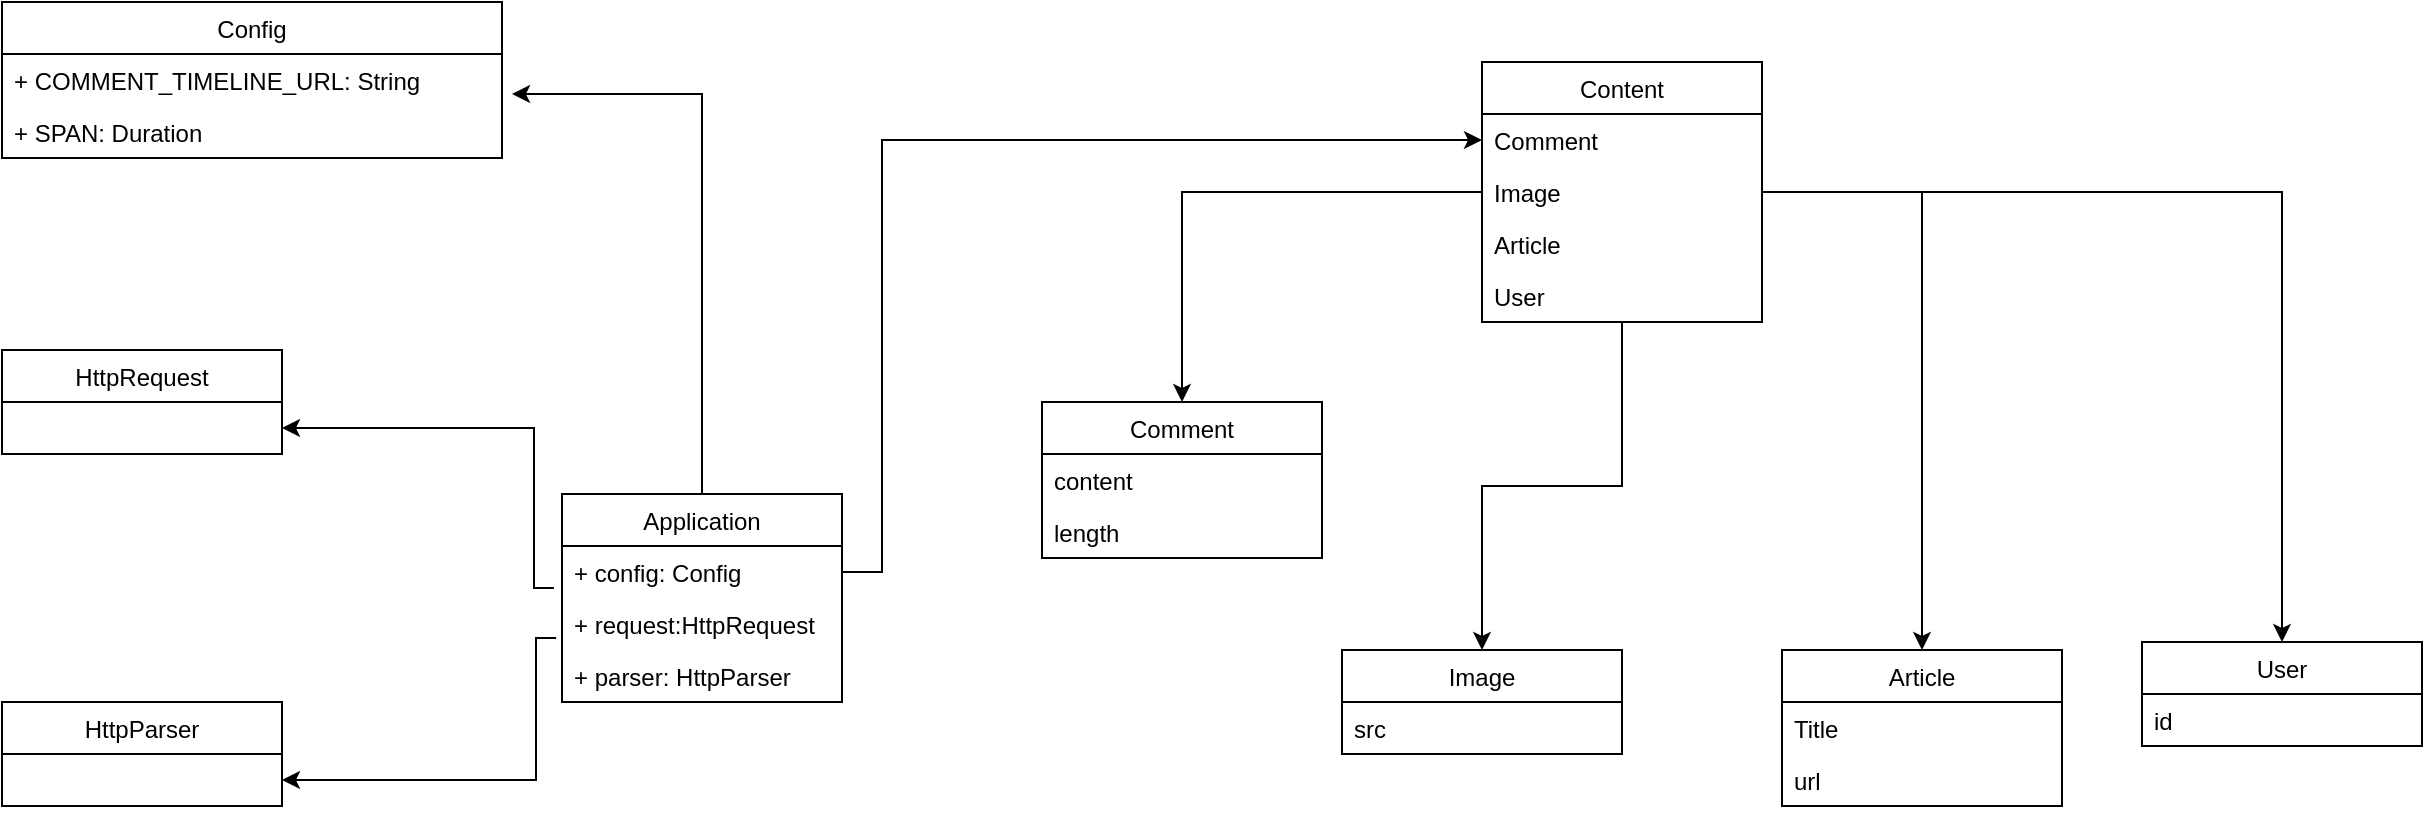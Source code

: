 <mxfile>
    <diagram id="__ODvJQt5nC0kvdn8f0h" name="ページ1">
        <mxGraphModel dx="833" dy="467" grid="1" gridSize="10" guides="1" tooltips="1" connect="1" arrows="1" fold="1" page="1" pageScale="1" pageWidth="1654" pageHeight="2336" math="0" shadow="0">
            <root>
                <mxCell id="0"/>
                <mxCell id="1" parent="0"/>
                <mxCell id="sHaU1hGDwePTZCBr7m-u-2" value="HttpRequest" style="swimlane;fontStyle=0;childLayout=stackLayout;horizontal=1;startSize=26;fillColor=none;horizontalStack=0;resizeParent=1;resizeParentMax=0;resizeLast=0;collapsible=1;marginBottom=0;" parent="1" vertex="1">
                    <mxGeometry x="90" y="204" width="140" height="52" as="geometry"/>
                </mxCell>
                <mxCell id="sHaU1hGDwePTZCBr7m-u-6" value="HttpParser" style="swimlane;fontStyle=0;childLayout=stackLayout;horizontal=1;startSize=26;fillColor=none;horizontalStack=0;resizeParent=1;resizeParentMax=0;resizeLast=0;collapsible=1;marginBottom=0;" parent="1" vertex="1">
                    <mxGeometry x="90" y="380" width="140" height="52" as="geometry"/>
                </mxCell>
                <mxCell id="sHaU1hGDwePTZCBr7m-u-26" value="" style="edgeStyle=orthogonalEdgeStyle;rounded=0;orthogonalLoop=1;jettySize=auto;html=1;" parent="1" source="sHaU1hGDwePTZCBr7m-u-18" target="sHaU1hGDwePTZCBr7m-u-22" edge="1">
                    <mxGeometry relative="1" as="geometry"/>
                </mxCell>
                <mxCell id="sHaU1hGDwePTZCBr7m-u-32" value="" style="edgeStyle=orthogonalEdgeStyle;rounded=0;orthogonalLoop=1;jettySize=auto;html=1;" parent="1" source="sHaU1hGDwePTZCBr7m-u-18" target="sHaU1hGDwePTZCBr7m-u-28" edge="1">
                    <mxGeometry relative="1" as="geometry"/>
                </mxCell>
                <mxCell id="sHaU1hGDwePTZCBr7m-u-38" value="" style="edgeStyle=orthogonalEdgeStyle;rounded=0;orthogonalLoop=1;jettySize=auto;html=1;" parent="1" source="sHaU1hGDwePTZCBr7m-u-18" target="sHaU1hGDwePTZCBr7m-u-34" edge="1">
                    <mxGeometry relative="1" as="geometry"/>
                </mxCell>
                <mxCell id="sHaU1hGDwePTZCBr7m-u-43" value="" style="edgeStyle=orthogonalEdgeStyle;rounded=0;orthogonalLoop=1;jettySize=auto;html=1;" parent="1" source="sHaU1hGDwePTZCBr7m-u-18" target="sHaU1hGDwePTZCBr7m-u-39" edge="1">
                    <mxGeometry relative="1" as="geometry"/>
                </mxCell>
                <mxCell id="sHaU1hGDwePTZCBr7m-u-18" value="Content" style="swimlane;fontStyle=0;childLayout=stackLayout;horizontal=1;startSize=26;fillColor=none;horizontalStack=0;resizeParent=1;resizeParentMax=0;resizeLast=0;collapsible=1;marginBottom=0;" parent="1" vertex="1">
                    <mxGeometry x="830" y="60" width="140" height="130" as="geometry"/>
                </mxCell>
                <mxCell id="sHaU1hGDwePTZCBr7m-u-19" value="Comment" style="text;strokeColor=none;fillColor=none;align=left;verticalAlign=top;spacingLeft=4;spacingRight=4;overflow=hidden;rotatable=0;points=[[0,0.5],[1,0.5]];portConstraint=eastwest;" parent="sHaU1hGDwePTZCBr7m-u-18" vertex="1">
                    <mxGeometry y="26" width="140" height="26" as="geometry"/>
                </mxCell>
                <mxCell id="sHaU1hGDwePTZCBr7m-u-20" value="Image" style="text;strokeColor=none;fillColor=none;align=left;verticalAlign=top;spacingLeft=4;spacingRight=4;overflow=hidden;rotatable=0;points=[[0,0.5],[1,0.5]];portConstraint=eastwest;" parent="sHaU1hGDwePTZCBr7m-u-18" vertex="1">
                    <mxGeometry y="52" width="140" height="26" as="geometry"/>
                </mxCell>
                <mxCell id="sHaU1hGDwePTZCBr7m-u-21" value="Article" style="text;strokeColor=none;fillColor=none;align=left;verticalAlign=top;spacingLeft=4;spacingRight=4;overflow=hidden;rotatable=0;points=[[0,0.5],[1,0.5]];portConstraint=eastwest;" parent="sHaU1hGDwePTZCBr7m-u-18" vertex="1">
                    <mxGeometry y="78" width="140" height="26" as="geometry"/>
                </mxCell>
                <mxCell id="sHaU1hGDwePTZCBr7m-u-45" value="User" style="text;strokeColor=none;fillColor=none;align=left;verticalAlign=top;spacingLeft=4;spacingRight=4;overflow=hidden;rotatable=0;points=[[0,0.5],[1,0.5]];portConstraint=eastwest;" parent="sHaU1hGDwePTZCBr7m-u-18" vertex="1">
                    <mxGeometry y="104" width="140" height="26" as="geometry"/>
                </mxCell>
                <mxCell id="sHaU1hGDwePTZCBr7m-u-22" value="Article" style="swimlane;fontStyle=0;childLayout=stackLayout;horizontal=1;startSize=26;fillColor=none;horizontalStack=0;resizeParent=1;resizeParentMax=0;resizeLast=0;collapsible=1;marginBottom=0;" parent="1" vertex="1">
                    <mxGeometry x="980" y="354" width="140" height="78" as="geometry"/>
                </mxCell>
                <mxCell id="sHaU1hGDwePTZCBr7m-u-23" value="Title" style="text;strokeColor=none;fillColor=none;align=left;verticalAlign=top;spacingLeft=4;spacingRight=4;overflow=hidden;rotatable=0;points=[[0,0.5],[1,0.5]];portConstraint=eastwest;" parent="sHaU1hGDwePTZCBr7m-u-22" vertex="1">
                    <mxGeometry y="26" width="140" height="26" as="geometry"/>
                </mxCell>
                <mxCell id="sHaU1hGDwePTZCBr7m-u-24" value="url" style="text;strokeColor=none;fillColor=none;align=left;verticalAlign=top;spacingLeft=4;spacingRight=4;overflow=hidden;rotatable=0;points=[[0,0.5],[1,0.5]];portConstraint=eastwest;" parent="sHaU1hGDwePTZCBr7m-u-22" vertex="1">
                    <mxGeometry y="52" width="140" height="26" as="geometry"/>
                </mxCell>
                <mxCell id="sHaU1hGDwePTZCBr7m-u-28" value="Image" style="swimlane;fontStyle=0;childLayout=stackLayout;horizontal=1;startSize=26;fillColor=none;horizontalStack=0;resizeParent=1;resizeParentMax=0;resizeLast=0;collapsible=1;marginBottom=0;" parent="1" vertex="1">
                    <mxGeometry x="760" y="354" width="140" height="52" as="geometry"/>
                </mxCell>
                <mxCell id="sHaU1hGDwePTZCBr7m-u-29" value="src" style="text;strokeColor=none;fillColor=none;align=left;verticalAlign=top;spacingLeft=4;spacingRight=4;overflow=hidden;rotatable=0;points=[[0,0.5],[1,0.5]];portConstraint=eastwest;" parent="sHaU1hGDwePTZCBr7m-u-28" vertex="1">
                    <mxGeometry y="26" width="140" height="26" as="geometry"/>
                </mxCell>
                <mxCell id="sHaU1hGDwePTZCBr7m-u-34" value="Comment" style="swimlane;fontStyle=0;childLayout=stackLayout;horizontal=1;startSize=26;fillColor=none;horizontalStack=0;resizeParent=1;resizeParentMax=0;resizeLast=0;collapsible=1;marginBottom=0;" parent="1" vertex="1">
                    <mxGeometry x="610" y="230" width="140" height="78" as="geometry"/>
                </mxCell>
                <mxCell id="sHaU1hGDwePTZCBr7m-u-35" value="content" style="text;strokeColor=none;fillColor=none;align=left;verticalAlign=top;spacingLeft=4;spacingRight=4;overflow=hidden;rotatable=0;points=[[0,0.5],[1,0.5]];portConstraint=eastwest;" parent="sHaU1hGDwePTZCBr7m-u-34" vertex="1">
                    <mxGeometry y="26" width="140" height="26" as="geometry"/>
                </mxCell>
                <mxCell id="sHaU1hGDwePTZCBr7m-u-36" value="length" style="text;strokeColor=none;fillColor=none;align=left;verticalAlign=top;spacingLeft=4;spacingRight=4;overflow=hidden;rotatable=0;points=[[0,0.5],[1,0.5]];portConstraint=eastwest;" parent="sHaU1hGDwePTZCBr7m-u-34" vertex="1">
                    <mxGeometry y="52" width="140" height="26" as="geometry"/>
                </mxCell>
                <mxCell id="sHaU1hGDwePTZCBr7m-u-39" value="User" style="swimlane;fontStyle=0;childLayout=stackLayout;horizontal=1;startSize=26;fillColor=none;horizontalStack=0;resizeParent=1;resizeParentMax=0;resizeLast=0;collapsible=1;marginBottom=0;" parent="1" vertex="1">
                    <mxGeometry x="1160" y="350" width="140" height="52" as="geometry"/>
                </mxCell>
                <mxCell id="sHaU1hGDwePTZCBr7m-u-40" value="id" style="text;strokeColor=none;fillColor=none;align=left;verticalAlign=top;spacingLeft=4;spacingRight=4;overflow=hidden;rotatable=0;points=[[0,0.5],[1,0.5]];portConstraint=eastwest;" parent="sHaU1hGDwePTZCBr7m-u-39" vertex="1">
                    <mxGeometry y="26" width="140" height="26" as="geometry"/>
                </mxCell>
                <mxCell id="sHaU1hGDwePTZCBr7m-u-47" value="Config" style="swimlane;fontStyle=0;childLayout=stackLayout;horizontal=1;startSize=26;fillColor=none;horizontalStack=0;resizeParent=1;resizeParentMax=0;resizeLast=0;collapsible=1;marginBottom=0;" parent="1" vertex="1">
                    <mxGeometry x="90" y="30" width="250" height="78" as="geometry"/>
                </mxCell>
                <mxCell id="sHaU1hGDwePTZCBr7m-u-48" value="+ COMMENT_TIMELINE_URL: String" style="text;strokeColor=none;fillColor=none;align=left;verticalAlign=top;spacingLeft=4;spacingRight=4;overflow=hidden;rotatable=0;points=[[0,0.5],[1,0.5]];portConstraint=eastwest;" parent="sHaU1hGDwePTZCBr7m-u-47" vertex="1">
                    <mxGeometry y="26" width="250" height="26" as="geometry"/>
                </mxCell>
                <mxCell id="sHaU1hGDwePTZCBr7m-u-49" value="+ SPAN: Duration" style="text;strokeColor=none;fillColor=none;align=left;verticalAlign=top;spacingLeft=4;spacingRight=4;overflow=hidden;rotatable=0;points=[[0,0.5],[1,0.5]];portConstraint=eastwest;" parent="sHaU1hGDwePTZCBr7m-u-47" vertex="1">
                    <mxGeometry y="52" width="250" height="26" as="geometry"/>
                </mxCell>
                <mxCell id="sHaU1hGDwePTZCBr7m-u-52" value="Application" style="swimlane;fontStyle=0;childLayout=stackLayout;horizontal=1;startSize=26;fillColor=none;horizontalStack=0;resizeParent=1;resizeParentMax=0;resizeLast=0;collapsible=1;marginBottom=0;" parent="1" vertex="1">
                    <mxGeometry x="370" y="276" width="140" height="104" as="geometry"/>
                </mxCell>
                <mxCell id="sHaU1hGDwePTZCBr7m-u-53" value="+ config: Config" style="text;strokeColor=none;fillColor=none;align=left;verticalAlign=top;spacingLeft=4;spacingRight=4;overflow=hidden;rotatable=0;points=[[0,0.5],[1,0.5]];portConstraint=eastwest;" parent="sHaU1hGDwePTZCBr7m-u-52" vertex="1">
                    <mxGeometry y="26" width="140" height="26" as="geometry"/>
                </mxCell>
                <mxCell id="sHaU1hGDwePTZCBr7m-u-54" value="+ request:HttpRequest" style="text;strokeColor=none;fillColor=none;align=left;verticalAlign=top;spacingLeft=4;spacingRight=4;overflow=hidden;rotatable=0;points=[[0,0.5],[1,0.5]];portConstraint=eastwest;" parent="sHaU1hGDwePTZCBr7m-u-52" vertex="1">
                    <mxGeometry y="52" width="140" height="26" as="geometry"/>
                </mxCell>
                <mxCell id="2" value="+ parser: HttpParser" style="text;strokeColor=none;fillColor=none;align=left;verticalAlign=top;spacingLeft=4;spacingRight=4;overflow=hidden;rotatable=0;points=[[0,0.5],[1,0.5]];portConstraint=eastwest;" vertex="1" parent="sHaU1hGDwePTZCBr7m-u-52">
                    <mxGeometry y="78" width="140" height="26" as="geometry"/>
                </mxCell>
                <mxCell id="sHaU1hGDwePTZCBr7m-u-56" value="" style="edgeStyle=orthogonalEdgeStyle;rounded=0;orthogonalLoop=1;jettySize=auto;html=1;exitX=0.5;exitY=0;exitDx=0;exitDy=0;entryX=1.02;entryY=0.769;entryDx=0;entryDy=0;entryPerimeter=0;" parent="1" source="sHaU1hGDwePTZCBr7m-u-52" target="sHaU1hGDwePTZCBr7m-u-48" edge="1">
                    <mxGeometry relative="1" as="geometry">
                        <mxPoint x="440" y="190" as="sourcePoint"/>
                        <mxPoint x="290" y="295" as="targetPoint"/>
                    </mxGeometry>
                </mxCell>
                <mxCell id="sHaU1hGDwePTZCBr7m-u-57" value="" style="edgeStyle=orthogonalEdgeStyle;rounded=0;orthogonalLoop=1;jettySize=auto;html=1;exitX=-0.029;exitY=0.808;exitDx=0;exitDy=0;entryX=1;entryY=0.5;entryDx=0;entryDy=0;exitPerimeter=0;" parent="1" source="sHaU1hGDwePTZCBr7m-u-53" edge="1">
                    <mxGeometry relative="1" as="geometry">
                        <mxPoint x="375" y="350.01" as="sourcePoint"/>
                        <mxPoint x="230" y="243" as="targetPoint"/>
                        <Array as="points">
                            <mxPoint x="356" y="243"/>
                        </Array>
                    </mxGeometry>
                </mxCell>
                <mxCell id="sHaU1hGDwePTZCBr7m-u-58" value="" style="edgeStyle=orthogonalEdgeStyle;rounded=0;orthogonalLoop=1;jettySize=auto;html=1;exitX=-0.021;exitY=0.769;exitDx=0;exitDy=0;entryX=1;entryY=0.5;entryDx=0;entryDy=0;exitPerimeter=0;" parent="1" source="sHaU1hGDwePTZCBr7m-u-54" edge="1">
                    <mxGeometry relative="1" as="geometry">
                        <mxPoint x="365.94" y="333.008" as="sourcePoint"/>
                        <mxPoint x="230" y="419" as="targetPoint"/>
                        <Array as="points">
                            <mxPoint x="357" y="419"/>
                        </Array>
                    </mxGeometry>
                </mxCell>
                <mxCell id="sHaU1hGDwePTZCBr7m-u-59" value="" style="edgeStyle=orthogonalEdgeStyle;rounded=0;orthogonalLoop=1;jettySize=auto;html=1;exitX=1;exitY=0.5;exitDx=0;exitDy=0;entryX=0;entryY=0.5;entryDx=0;entryDy=0;" parent="1" source="sHaU1hGDwePTZCBr7m-u-53" target="sHaU1hGDwePTZCBr7m-u-19" edge="1">
                    <mxGeometry relative="1" as="geometry">
                        <mxPoint x="565" y="250.01" as="sourcePoint"/>
                        <mxPoint x="480" y="50.004" as="targetPoint"/>
                        <Array as="points">
                            <mxPoint x="530" y="315"/>
                            <mxPoint x="530" y="99"/>
                        </Array>
                    </mxGeometry>
                </mxCell>
            </root>
        </mxGraphModel>
    </diagram>
</mxfile>